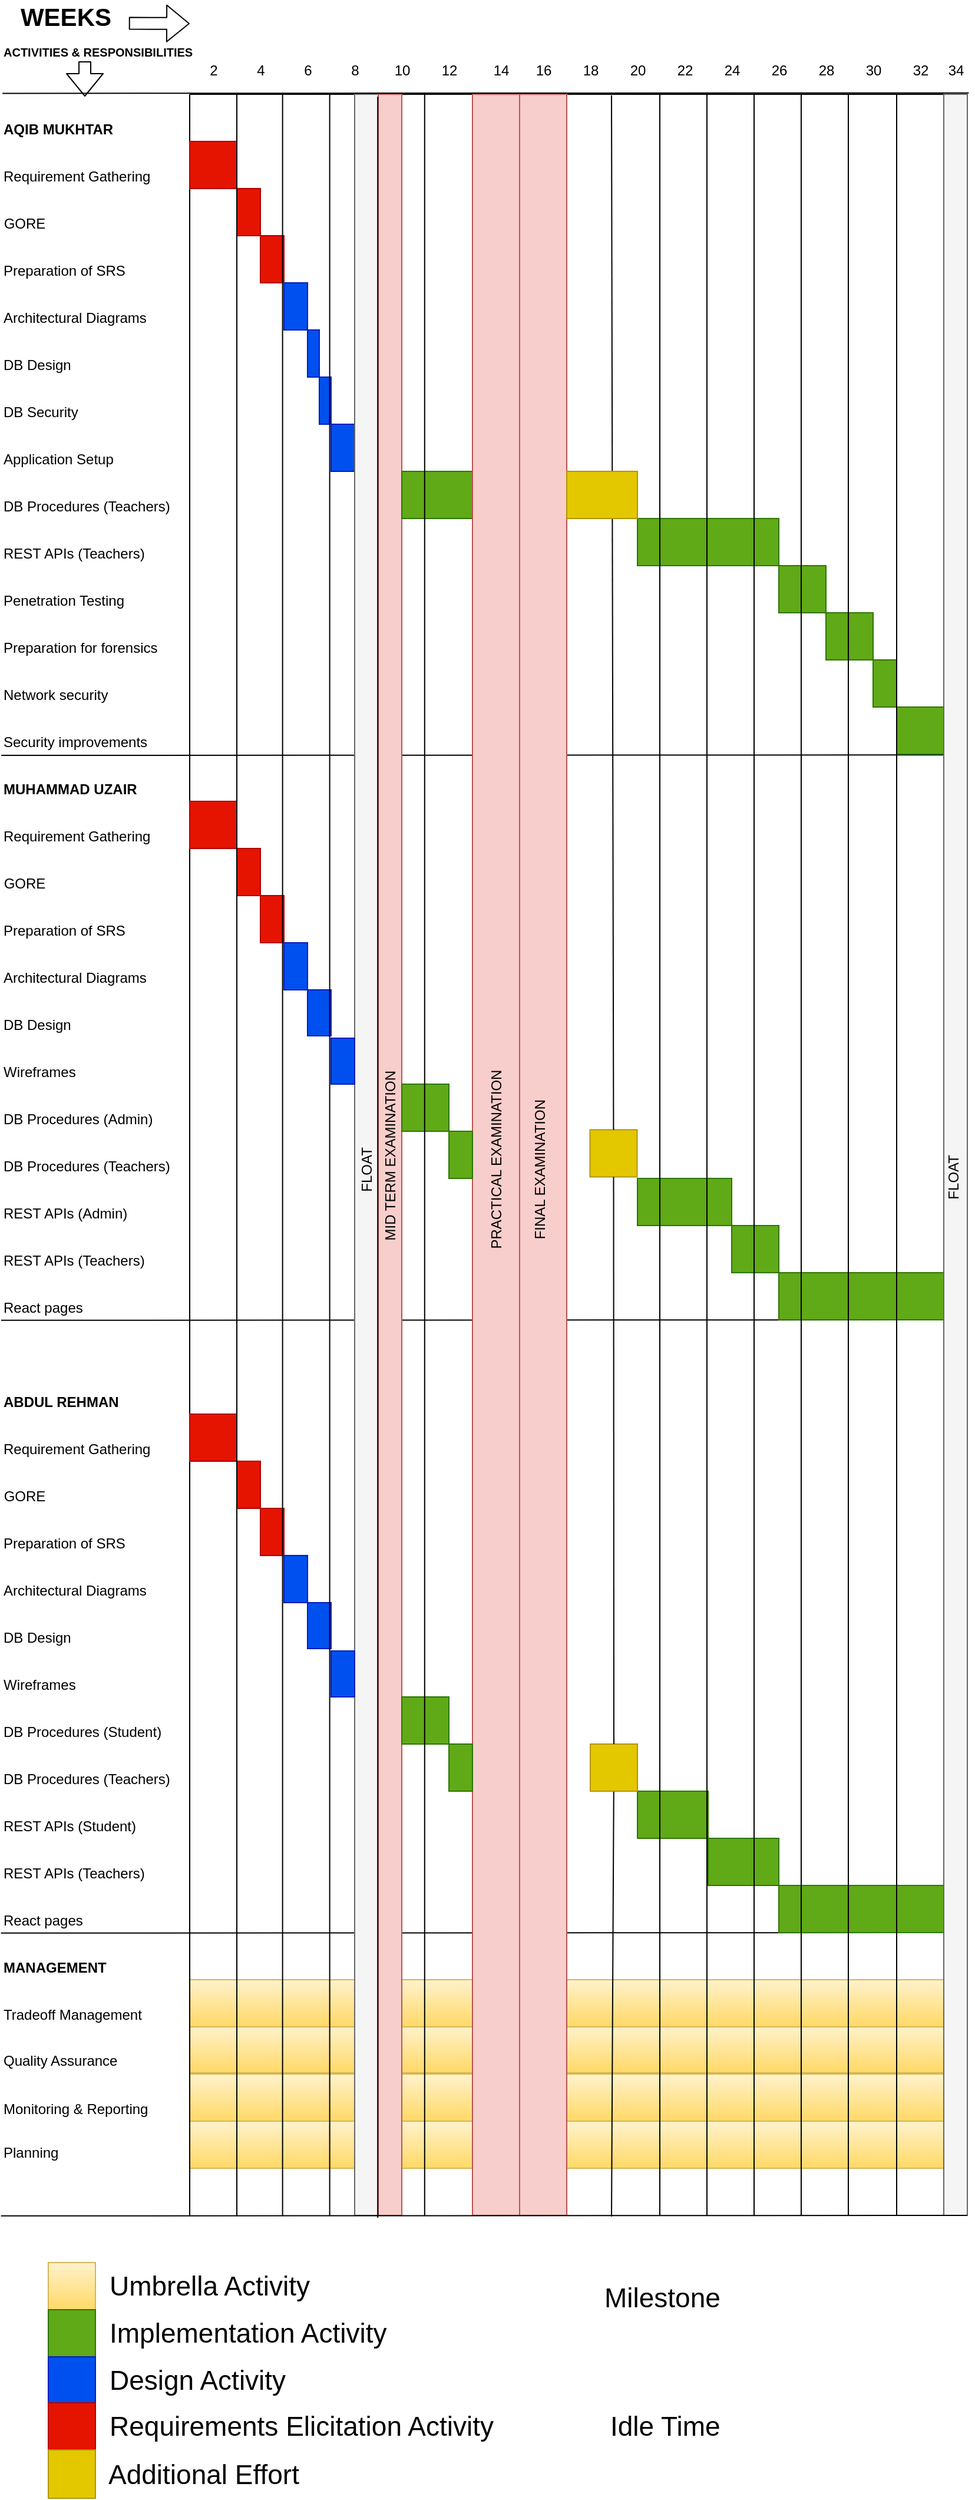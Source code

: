 <mxfile version="14.4.6" type="device"><diagram id="4Nb5MgMUsYxsIu4FaIZe" name="Page-1"><mxGraphModel dx="868" dy="520" grid="1" gridSize="10" guides="1" tooltips="1" connect="1" arrows="1" fold="1" page="1" pageScale="1" pageWidth="827" pageHeight="1169" math="0" shadow="0"><root><mxCell id="0"/><mxCell id="1" parent="0"/><mxCell id="U2eS0LdnaJPpOjWXs2vX-154" value="" style="endArrow=none;html=1;entryX=0.703;entryY=1.117;entryDx=0;entryDy=0;entryPerimeter=0;" parent="1" edge="1"><mxGeometry width="50" height="50" relative="1" as="geometry"><mxPoint x="-0.19" y="1640.39" as="sourcePoint"/><mxPoint x="819.995" y="1640.002" as="targetPoint"/></mxGeometry></mxCell><mxCell id="U2eS0LdnaJPpOjWXs2vX-153" value="" style="endArrow=none;html=1;entryX=0.703;entryY=1.117;entryDx=0;entryDy=0;entryPerimeter=0;" parent="1" edge="1"><mxGeometry width="50" height="50" relative="1" as="geometry"><mxPoint y="1120.39" as="sourcePoint"/><mxPoint x="820.185" y="1120.002" as="targetPoint"/></mxGeometry></mxCell><mxCell id="U2eS0LdnaJPpOjWXs2vX-152" value="" style="endArrow=none;html=1;entryX=0.703;entryY=1.117;entryDx=0;entryDy=0;entryPerimeter=0;" parent="1" target="U2eS0LdnaJPpOjWXs2vX-148" edge="1"><mxGeometry width="50" height="50" relative="1" as="geometry"><mxPoint y="641" as="sourcePoint"/><mxPoint x="250" y="610" as="targetPoint"/></mxGeometry></mxCell><mxCell id="U2eS0LdnaJPpOjWXs2vX-136" value="" style="rounded=0;whiteSpace=wrap;html=1;gradientColor=#ffd966;fillColor=#fff2cc;strokeColor=#d6b656;" parent="1" vertex="1"><mxGeometry x="160" y="1719" width="640" height="40" as="geometry"/></mxCell><mxCell id="U2eS0LdnaJPpOjWXs2vX-137" value="" style="rounded=0;whiteSpace=wrap;html=1;gradientColor=#ffd966;fillColor=#fff2cc;strokeColor=#d6b656;" parent="1" vertex="1"><mxGeometry x="160" y="1760" width="640" height="40" as="geometry"/></mxCell><mxCell id="U2eS0LdnaJPpOjWXs2vX-138" value="" style="rounded=0;whiteSpace=wrap;html=1;gradientColor=#ffd966;fillColor=#fff2cc;strokeColor=#d6b656;" parent="1" vertex="1"><mxGeometry x="160" y="1800" width="640" height="40" as="geometry"/></mxCell><mxCell id="U2eS0LdnaJPpOjWXs2vX-135" value="" style="rounded=0;whiteSpace=wrap;html=1;gradientColor=#ffd966;fillColor=#fff2cc;strokeColor=#d6b656;" parent="1" vertex="1"><mxGeometry x="160" y="1680" width="640" height="40" as="geometry"/></mxCell><mxCell id="U2eS0LdnaJPpOjWXs2vX-1" value="" style="endArrow=none;html=1;" parent="1" edge="1"><mxGeometry width="50" height="50" relative="1" as="geometry"><mxPoint x="160" y="80" as="sourcePoint"/><mxPoint x="820" y="80" as="targetPoint"/></mxGeometry></mxCell><mxCell id="U2eS0LdnaJPpOjWXs2vX-2" value="" style="endArrow=none;html=1;" parent="1" edge="1"><mxGeometry width="50" height="50" relative="1" as="geometry"><mxPoint x="160" y="1880" as="sourcePoint"/><mxPoint x="160" y="80" as="targetPoint"/></mxGeometry></mxCell><mxCell id="U2eS0LdnaJPpOjWXs2vX-3" value="2" style="text;html=1;align=center;verticalAlign=middle;resizable=0;points=[];autosize=1;" parent="1" vertex="1"><mxGeometry x="170" y="50" width="20" height="20" as="geometry"/></mxCell><mxCell id="U2eS0LdnaJPpOjWXs2vX-4" value="4" style="text;html=1;align=center;verticalAlign=middle;resizable=0;points=[];autosize=1;" parent="1" vertex="1"><mxGeometry x="210" y="50" width="20" height="20" as="geometry"/></mxCell><mxCell id="U2eS0LdnaJPpOjWXs2vX-5" value="6" style="text;html=1;align=center;verticalAlign=middle;resizable=0;points=[];autosize=1;" parent="1" vertex="1"><mxGeometry x="250" y="50" width="20" height="20" as="geometry"/></mxCell><mxCell id="U2eS0LdnaJPpOjWXs2vX-6" value="8" style="text;html=1;align=center;verticalAlign=middle;resizable=0;points=[];autosize=1;" parent="1" vertex="1"><mxGeometry x="290" y="50" width="20" height="20" as="geometry"/></mxCell><mxCell id="U2eS0LdnaJPpOjWXs2vX-8" value="10" style="text;html=1;align=center;verticalAlign=middle;resizable=0;points=[];autosize=1;" parent="1" vertex="1"><mxGeometry x="325" y="50" width="30" height="20" as="geometry"/></mxCell><mxCell id="U2eS0LdnaJPpOjWXs2vX-9" value="12" style="text;html=1;align=center;verticalAlign=middle;resizable=0;points=[];autosize=1;" parent="1" vertex="1"><mxGeometry x="365" y="50" width="30" height="20" as="geometry"/></mxCell><mxCell id="U2eS0LdnaJPpOjWXs2vX-10" value="14" style="text;html=1;align=center;verticalAlign=middle;resizable=0;points=[];autosize=1;" parent="1" vertex="1"><mxGeometry x="408.5" y="50" width="30" height="20" as="geometry"/></mxCell><mxCell id="U2eS0LdnaJPpOjWXs2vX-11" value="16" style="text;html=1;align=center;verticalAlign=middle;resizable=0;points=[];autosize=1;" parent="1" vertex="1"><mxGeometry x="445" y="50" width="30" height="20" as="geometry"/></mxCell><mxCell id="U2eS0LdnaJPpOjWXs2vX-12" value="18" style="text;html=1;align=center;verticalAlign=middle;resizable=0;points=[];autosize=1;" parent="1" vertex="1"><mxGeometry x="485" y="50" width="30" height="20" as="geometry"/></mxCell><mxCell id="U2eS0LdnaJPpOjWXs2vX-13" value="20" style="text;html=1;align=center;verticalAlign=middle;resizable=0;points=[];autosize=1;" parent="1" vertex="1"><mxGeometry x="525" y="50" width="30" height="20" as="geometry"/></mxCell><mxCell id="U2eS0LdnaJPpOjWXs2vX-14" value="22" style="text;html=1;align=center;verticalAlign=middle;resizable=0;points=[];autosize=1;" parent="1" vertex="1"><mxGeometry x="565" y="50" width="30" height="20" as="geometry"/></mxCell><mxCell id="U2eS0LdnaJPpOjWXs2vX-15" value="24" style="text;html=1;align=center;verticalAlign=middle;resizable=0;points=[];autosize=1;" parent="1" vertex="1"><mxGeometry x="605" y="50" width="30" height="20" as="geometry"/></mxCell><mxCell id="U2eS0LdnaJPpOjWXs2vX-16" value="26" style="text;html=1;align=center;verticalAlign=middle;resizable=0;points=[];autosize=1;" parent="1" vertex="1"><mxGeometry x="645" y="50" width="30" height="20" as="geometry"/></mxCell><mxCell id="U2eS0LdnaJPpOjWXs2vX-17" value="28" style="text;html=1;align=center;verticalAlign=middle;resizable=0;points=[];autosize=1;" parent="1" vertex="1"><mxGeometry x="685" y="50" width="30" height="20" as="geometry"/></mxCell><mxCell id="U2eS0LdnaJPpOjWXs2vX-18" value="30" style="text;html=1;align=center;verticalAlign=middle;resizable=0;points=[];autosize=1;" parent="1" vertex="1"><mxGeometry x="725" y="50" width="30" height="20" as="geometry"/></mxCell><mxCell id="U2eS0LdnaJPpOjWXs2vX-19" value="32" style="text;html=1;align=center;verticalAlign=middle;resizable=0;points=[];autosize=1;" parent="1" vertex="1"><mxGeometry x="765" y="50" width="30" height="20" as="geometry"/></mxCell><mxCell id="U2eS0LdnaJPpOjWXs2vX-20" value="&lt;b&gt;AQIB MUKHTAR&lt;/b&gt;" style="text;html=1;strokeColor=none;fillColor=none;align=left;verticalAlign=middle;whiteSpace=wrap;rounded=0;" parent="1" vertex="1"><mxGeometry y="100" width="120" height="20" as="geometry"/></mxCell><mxCell id="U2eS0LdnaJPpOjWXs2vX-22" value="Requirement Gathering" style="text;html=1;align=left;verticalAlign=middle;resizable=0;points=[];autosize=1;" parent="1" vertex="1"><mxGeometry y="140" width="140" height="20" as="geometry"/></mxCell><mxCell id="U2eS0LdnaJPpOjWXs2vX-24" value="" style="rounded=0;whiteSpace=wrap;html=1;fillColor=#e51400;strokeColor=#B20000;fontColor=#ffffff;" parent="1" vertex="1"><mxGeometry x="160" y="120" width="40" height="40" as="geometry"/></mxCell><mxCell id="U2eS0LdnaJPpOjWXs2vX-25" value="GORE" style="text;html=1;strokeColor=none;fillColor=none;align=center;verticalAlign=middle;whiteSpace=wrap;rounded=0;" parent="1" vertex="1"><mxGeometry y="180" width="40" height="20" as="geometry"/></mxCell><mxCell id="U2eS0LdnaJPpOjWXs2vX-26" value="" style="rounded=0;whiteSpace=wrap;html=1;fillColor=#e51400;strokeColor=#B20000;fontColor=#ffffff;" parent="1" vertex="1"><mxGeometry x="200" y="160" width="20" height="40" as="geometry"/></mxCell><mxCell id="U2eS0LdnaJPpOjWXs2vX-27" value="Preparation of SRS" style="text;html=1;strokeColor=none;fillColor=none;align=left;verticalAlign=middle;whiteSpace=wrap;rounded=0;" parent="1" vertex="1"><mxGeometry y="220" width="110" height="20" as="geometry"/></mxCell><mxCell id="U2eS0LdnaJPpOjWXs2vX-29" value="" style="rounded=0;whiteSpace=wrap;html=1;fillColor=#e51400;strokeColor=#B20000;fontColor=#ffffff;" parent="1" vertex="1"><mxGeometry x="220" y="200" width="20" height="40" as="geometry"/></mxCell><mxCell id="U2eS0LdnaJPpOjWXs2vX-30" value="" style="shape=image;html=1;verticalAlign=top;verticalLabelPosition=bottom;labelBackgroundColor=#ffffff;imageAspect=0;aspect=fixed;image=https://cdn1.iconfinder.com/data/icons/business-management-freebies/24/Milestone_Flag_Point_Business_Management-128.png" parent="1" vertex="1"><mxGeometry x="222" y="20" width="18" height="18" as="geometry"/></mxCell><mxCell id="U2eS0LdnaJPpOjWXs2vX-31" value="Architectural Diagrams" style="text;html=1;strokeColor=none;fillColor=none;align=left;verticalAlign=middle;whiteSpace=wrap;rounded=0;" parent="1" vertex="1"><mxGeometry y="260" width="130" height="20" as="geometry"/></mxCell><mxCell id="U2eS0LdnaJPpOjWXs2vX-32" value="" style="rounded=0;whiteSpace=wrap;html=1;fillColor=#0050ef;strokeColor=#001DBC;fontColor=#ffffff;" parent="1" vertex="1"><mxGeometry x="240" y="240" width="20" height="40" as="geometry"/></mxCell><mxCell id="U2eS0LdnaJPpOjWXs2vX-33" value="" style="shape=image;html=1;verticalAlign=top;verticalLabelPosition=bottom;labelBackgroundColor=#ffffff;imageAspect=0;aspect=fixed;image=https://cdn1.iconfinder.com/data/icons/business-management-freebies/24/Milestone_Flag_Point_Business_Management-128.png" parent="1" vertex="1"><mxGeometry x="242" y="20" width="18" height="18" as="geometry"/></mxCell><mxCell id="U2eS0LdnaJPpOjWXs2vX-34" value="DB Design" style="text;html=1;strokeColor=none;fillColor=none;align=left;verticalAlign=middle;whiteSpace=wrap;rounded=0;" parent="1" vertex="1"><mxGeometry y="300" width="130" height="20" as="geometry"/></mxCell><mxCell id="U2eS0LdnaJPpOjWXs2vX-35" value="" style="rounded=0;whiteSpace=wrap;html=1;fillColor=#0050ef;strokeColor=#001DBC;fontColor=#ffffff;" parent="1" vertex="1"><mxGeometry x="260" y="280" width="10" height="40" as="geometry"/></mxCell><mxCell id="U2eS0LdnaJPpOjWXs2vX-37" value="DB Security" style="text;html=1;strokeColor=none;fillColor=none;align=left;verticalAlign=middle;whiteSpace=wrap;rounded=0;" parent="1" vertex="1"><mxGeometry y="340" width="130" height="20" as="geometry"/></mxCell><mxCell id="U2eS0LdnaJPpOjWXs2vX-38" value="" style="rounded=0;whiteSpace=wrap;html=1;fillColor=#0050ef;strokeColor=#001DBC;fontColor=#ffffff;" parent="1" vertex="1"><mxGeometry x="270" y="320" width="10" height="40" as="geometry"/></mxCell><mxCell id="U2eS0LdnaJPpOjWXs2vX-39" value="" style="shape=image;html=1;verticalAlign=top;verticalLabelPosition=bottom;labelBackgroundColor=#ffffff;imageAspect=0;aspect=fixed;image=https://cdn1.iconfinder.com/data/icons/business-management-freebies/24/Milestone_Flag_Point_Business_Management-128.png" parent="1" vertex="1"><mxGeometry x="262" y="20" width="18" height="18" as="geometry"/></mxCell><mxCell id="U2eS0LdnaJPpOjWXs2vX-40" value="Application Setup" style="text;html=1;strokeColor=none;fillColor=none;align=left;verticalAlign=middle;whiteSpace=wrap;rounded=0;" parent="1" vertex="1"><mxGeometry y="380" width="130" height="20" as="geometry"/></mxCell><mxCell id="U2eS0LdnaJPpOjWXs2vX-41" value="" style="rounded=0;whiteSpace=wrap;html=1;fillColor=#0050ef;strokeColor=#001DBC;fontColor=#ffffff;" parent="1" vertex="1"><mxGeometry x="280" y="360" width="20" height="40" as="geometry"/></mxCell><mxCell id="U2eS0LdnaJPpOjWXs2vX-42" value="" style="shape=image;html=1;verticalAlign=top;verticalLabelPosition=bottom;labelBackgroundColor=#ffffff;imageAspect=0;aspect=fixed;image=https://cdn1.iconfinder.com/data/icons/business-management-freebies/24/Milestone_Flag_Point_Business_Management-128.png" parent="1" vertex="1"><mxGeometry x="282" y="20" width="18" height="18" as="geometry"/></mxCell><mxCell id="U2eS0LdnaJPpOjWXs2vX-43" value="" style="shape=image;html=1;verticalAlign=top;verticalLabelPosition=bottom;labelBackgroundColor=#ffffff;imageAspect=0;aspect=fixed;image=https://cdn1.iconfinder.com/data/icons/business-management-freebies/24/Milestone_Flag_Point_Business_Management-128.png" parent="1" vertex="1"><mxGeometry x="282" width="18" height="18" as="geometry"/></mxCell><mxCell id="U2eS0LdnaJPpOjWXs2vX-44" value="" style="rounded=0;whiteSpace=wrap;html=1;fillColor=#f5f5f5;strokeColor=#666666;fontColor=#333333;" parent="1" vertex="1"><mxGeometry x="300" y="80" width="20" height="1800" as="geometry"/></mxCell><mxCell id="U2eS0LdnaJPpOjWXs2vX-45" value="FLOAT" style="text;html=1;strokeColor=none;fillColor=none;align=center;verticalAlign=middle;whiteSpace=wrap;rounded=0;rotation=-90;" parent="1" vertex="1"><mxGeometry x="-574.22" y="982.75" width="1768.89" height="20" as="geometry"/></mxCell><mxCell id="U2eS0LdnaJPpOjWXs2vX-46" value="" style="rounded=0;whiteSpace=wrap;html=1;fillColor=#f8cecc;strokeColor=#b85450;" parent="1" vertex="1"><mxGeometry x="320" y="80" width="20" height="1800" as="geometry"/></mxCell><mxCell id="U2eS0LdnaJPpOjWXs2vX-47" value="MID TERM EXAMINATION" style="text;html=1;strokeColor=none;fillColor=none;align=center;verticalAlign=middle;whiteSpace=wrap;rounded=0;rotation=-90;" parent="1" vertex="1"><mxGeometry x="-566.4" y="970.88" width="1793.25" height="20" as="geometry"/></mxCell><mxCell id="U2eS0LdnaJPpOjWXs2vX-48" value="" style="shape=image;html=1;verticalAlign=top;verticalLabelPosition=bottom;labelBackgroundColor=#ffffff;imageAspect=0;aspect=fixed;image=https://cdn2.iconfinder.com/data/icons/font-awesome/1792/hand-stop-o-128.png" parent="1" vertex="1"><mxGeometry x="320.78" y="17.88" width="22.25" height="22.25" as="geometry"/></mxCell><mxCell id="U2eS0LdnaJPpOjWXs2vX-49" value="DB Procedures (Teachers)" style="text;html=1;strokeColor=none;fillColor=none;align=left;verticalAlign=middle;whiteSpace=wrap;rounded=0;" parent="1" vertex="1"><mxGeometry y="420" width="150" height="20" as="geometry"/></mxCell><mxCell id="U2eS0LdnaJPpOjWXs2vX-50" value="" style="rounded=0;whiteSpace=wrap;html=1;fillColor=#60a917;strokeColor=#2D7600;fontColor=#ffffff;" parent="1" vertex="1"><mxGeometry x="340" y="400" width="60" height="40" as="geometry"/></mxCell><mxCell id="U2eS0LdnaJPpOjWXs2vX-51" value="DB Procedures (Admin)" style="text;html=1;strokeColor=none;fillColor=none;align=left;verticalAlign=middle;whiteSpace=wrap;rounded=0;" parent="1" vertex="1"><mxGeometry y="940" width="150" height="20" as="geometry"/></mxCell><mxCell id="U2eS0LdnaJPpOjWXs2vX-57" value="" style="rounded=0;whiteSpace=wrap;html=1;fillColor=#f8cecc;strokeColor=#b85450;" parent="1" vertex="1"><mxGeometry x="400" y="80" width="40" height="1800" as="geometry"/></mxCell><mxCell id="U2eS0LdnaJPpOjWXs2vX-58" value="" style="rounded=0;whiteSpace=wrap;html=1;fillColor=#f8cecc;strokeColor=#b85450;" parent="1" vertex="1"><mxGeometry x="440" y="80" width="40" height="1800" as="geometry"/></mxCell><mxCell id="U2eS0LdnaJPpOjWXs2vX-59" value="" style="shape=image;html=1;verticalAlign=top;verticalLabelPosition=bottom;labelBackgroundColor=#ffffff;imageAspect=0;aspect=fixed;image=https://cdn2.iconfinder.com/data/icons/font-awesome/1792/hand-stop-o-128.png" parent="1" vertex="1"><mxGeometry x="420" y="17.75" width="22.25" height="22.25" as="geometry"/></mxCell><mxCell id="U2eS0LdnaJPpOjWXs2vX-62" value="" style="shape=image;html=1;verticalAlign=top;verticalLabelPosition=bottom;labelBackgroundColor=#ffffff;imageAspect=0;aspect=fixed;image=https://cdn2.iconfinder.com/data/icons/font-awesome/1792/hand-stop-o-128.png" parent="1" vertex="1"><mxGeometry x="442.25" y="17.75" width="22.25" height="22.25" as="geometry"/></mxCell><mxCell id="U2eS0LdnaJPpOjWXs2vX-64" value="" style="shape=image;html=1;verticalAlign=top;verticalLabelPosition=bottom;labelBackgroundColor=#ffffff;imageAspect=0;aspect=fixed;image=https://cdn2.iconfinder.com/data/icons/font-awesome/1792/hand-stop-o-128.png" parent="1" vertex="1"><mxGeometry x="462" y="18.75" width="22.25" height="22.25" as="geometry"/></mxCell><mxCell id="U2eS0LdnaJPpOjWXs2vX-65" value="" style="shape=image;html=1;verticalAlign=top;verticalLabelPosition=bottom;labelBackgroundColor=#ffffff;imageAspect=0;aspect=fixed;image=https://cdn2.iconfinder.com/data/icons/font-awesome/1792/hand-stop-o-128.png" parent="1" vertex="1"><mxGeometry x="446.5" y="2025.75" width="53.25" height="53.25" as="geometry"/></mxCell><mxCell id="U2eS0LdnaJPpOjWXs2vX-66" value="REST APIs (Teachers)" style="text;html=1;strokeColor=none;fillColor=none;align=left;verticalAlign=middle;whiteSpace=wrap;rounded=0;" parent="1" vertex="1"><mxGeometry y="460" width="150" height="20" as="geometry"/></mxCell><mxCell id="U2eS0LdnaJPpOjWXs2vX-67" value="REST APIs (Admin)" style="text;html=1;strokeColor=none;fillColor=none;align=left;verticalAlign=middle;whiteSpace=wrap;rounded=0;" parent="1" vertex="1"><mxGeometry y="1020" width="150" height="20" as="geometry"/></mxCell><mxCell id="U2eS0LdnaJPpOjWXs2vX-69" value="" style="rounded=0;whiteSpace=wrap;html=1;fillColor=#60a917;strokeColor=#2D7600;fontColor=#ffffff;" parent="1" vertex="1"><mxGeometry x="540" y="440" width="120" height="40" as="geometry"/></mxCell><mxCell id="U2eS0LdnaJPpOjWXs2vX-70" value="Penetration Testing" style="text;html=1;strokeColor=none;fillColor=none;align=left;verticalAlign=middle;whiteSpace=wrap;rounded=0;" parent="1" vertex="1"><mxGeometry y="500" width="150" height="20" as="geometry"/></mxCell><mxCell id="U2eS0LdnaJPpOjWXs2vX-71" value="Preparation for forensics" style="text;html=1;strokeColor=none;fillColor=none;align=left;verticalAlign=middle;whiteSpace=wrap;rounded=0;" parent="1" vertex="1"><mxGeometry y="540" width="150" height="20" as="geometry"/></mxCell><mxCell id="U2eS0LdnaJPpOjWXs2vX-72" value="Network security" style="text;html=1;strokeColor=none;fillColor=none;align=left;verticalAlign=middle;whiteSpace=wrap;rounded=0;" parent="1" vertex="1"><mxGeometry y="580" width="150" height="20" as="geometry"/></mxCell><mxCell id="U2eS0LdnaJPpOjWXs2vX-74" value="" style="rounded=0;whiteSpace=wrap;html=1;fillColor=#60a917;strokeColor=#2D7600;fontColor=#ffffff;" parent="1" vertex="1"><mxGeometry x="660" y="480" width="40" height="40" as="geometry"/></mxCell><mxCell id="U2eS0LdnaJPpOjWXs2vX-75" value="" style="rounded=0;whiteSpace=wrap;html=1;fillColor=#60a917;strokeColor=#2D7600;fontColor=#ffffff;" parent="1" vertex="1"><mxGeometry x="700" y="520" width="40" height="40" as="geometry"/></mxCell><mxCell id="U2eS0LdnaJPpOjWXs2vX-76" value="" style="rounded=0;whiteSpace=wrap;html=1;fillColor=#60a917;strokeColor=#2D7600;fontColor=#ffffff;" parent="1" vertex="1"><mxGeometry x="740" y="560" width="20" height="40" as="geometry"/></mxCell><mxCell id="U2eS0LdnaJPpOjWXs2vX-77" value="Security improvements" style="text;html=1;strokeColor=none;fillColor=none;align=left;verticalAlign=middle;whiteSpace=wrap;rounded=0;" parent="1" vertex="1"><mxGeometry y="620" width="160" height="20" as="geometry"/></mxCell><mxCell id="U2eS0LdnaJPpOjWXs2vX-78" value="" style="rounded=0;whiteSpace=wrap;html=1;fillColor=#60a917;strokeColor=#2D7600;fontColor=#ffffff;" parent="1" vertex="1"><mxGeometry x="760" y="600" width="40" height="40" as="geometry"/></mxCell><mxCell id="U2eS0LdnaJPpOjWXs2vX-79" value="&lt;b&gt;MUHAMMAD UZAIR&lt;/b&gt;" style="text;html=1;strokeColor=none;fillColor=none;align=left;verticalAlign=middle;whiteSpace=wrap;rounded=0;" parent="1" vertex="1"><mxGeometry y="660" width="120" height="20" as="geometry"/></mxCell><mxCell id="U2eS0LdnaJPpOjWXs2vX-80" value="Requirement Gathering" style="text;html=1;align=left;verticalAlign=middle;resizable=0;points=[];autosize=1;" parent="1" vertex="1"><mxGeometry y="700" width="140" height="20" as="geometry"/></mxCell><mxCell id="U2eS0LdnaJPpOjWXs2vX-81" value="GORE" style="text;html=1;strokeColor=none;fillColor=none;align=center;verticalAlign=middle;whiteSpace=wrap;rounded=0;" parent="1" vertex="1"><mxGeometry y="740" width="40" height="20" as="geometry"/></mxCell><mxCell id="U2eS0LdnaJPpOjWXs2vX-82" value="Preparation of SRS" style="text;html=1;strokeColor=none;fillColor=none;align=left;verticalAlign=middle;whiteSpace=wrap;rounded=0;" parent="1" vertex="1"><mxGeometry y="780" width="110" height="20" as="geometry"/></mxCell><mxCell id="U2eS0LdnaJPpOjWXs2vX-83" value="Architectural Diagrams" style="text;html=1;strokeColor=none;fillColor=none;align=left;verticalAlign=middle;whiteSpace=wrap;rounded=0;" parent="1" vertex="1"><mxGeometry y="820" width="130" height="20" as="geometry"/></mxCell><mxCell id="U2eS0LdnaJPpOjWXs2vX-84" value="DB Design" style="text;html=1;strokeColor=none;fillColor=none;align=left;verticalAlign=middle;whiteSpace=wrap;rounded=0;" parent="1" vertex="1"><mxGeometry y="860" width="130" height="20" as="geometry"/></mxCell><mxCell id="U2eS0LdnaJPpOjWXs2vX-85" value="" style="rounded=0;whiteSpace=wrap;html=1;fillColor=#e51400;strokeColor=#B20000;fontColor=#ffffff;" parent="1" vertex="1"><mxGeometry x="160" y="680" width="40" height="40" as="geometry"/></mxCell><mxCell id="U2eS0LdnaJPpOjWXs2vX-90" value="" style="rounded=0;whiteSpace=wrap;html=1;fillColor=#e51400;strokeColor=#B20000;fontColor=#ffffff;" parent="1" vertex="1"><mxGeometry x="200" y="720" width="20" height="40" as="geometry"/></mxCell><mxCell id="U2eS0LdnaJPpOjWXs2vX-92" value="" style="rounded=0;whiteSpace=wrap;html=1;fillColor=#e51400;strokeColor=#B20000;fontColor=#ffffff;" parent="1" vertex="1"><mxGeometry x="220" y="760" width="20" height="40" as="geometry"/></mxCell><mxCell id="U2eS0LdnaJPpOjWXs2vX-93" value="" style="rounded=0;whiteSpace=wrap;html=1;fillColor=#0050ef;strokeColor=#001DBC;fontColor=#ffffff;" parent="1" vertex="1"><mxGeometry x="240" y="800" width="20" height="40" as="geometry"/></mxCell><mxCell id="U2eS0LdnaJPpOjWXs2vX-94" value="" style="rounded=0;whiteSpace=wrap;html=1;fillColor=#0050ef;strokeColor=#001DBC;fontColor=#ffffff;" parent="1" vertex="1"><mxGeometry x="260" y="840" width="20" height="39" as="geometry"/></mxCell><mxCell id="U2eS0LdnaJPpOjWXs2vX-95" value="Wireframes" style="text;html=1;strokeColor=none;fillColor=none;align=left;verticalAlign=middle;whiteSpace=wrap;rounded=0;" parent="1" vertex="1"><mxGeometry y="900" width="130" height="20" as="geometry"/></mxCell><mxCell id="U2eS0LdnaJPpOjWXs2vX-96" value="" style="rounded=0;whiteSpace=wrap;html=1;fillColor=#0050ef;strokeColor=#001DBC;fontColor=#ffffff;" parent="1" vertex="1"><mxGeometry x="280" y="881" width="20" height="39" as="geometry"/></mxCell><mxCell id="U2eS0LdnaJPpOjWXs2vX-98" value="" style="rounded=0;whiteSpace=wrap;html=1;fillColor=#60a917;strokeColor=#2D7600;fontColor=#ffffff;" parent="1" vertex="1"><mxGeometry x="340" y="920" width="40" height="40" as="geometry"/></mxCell><mxCell id="U2eS0LdnaJPpOjWXs2vX-99" value="DB Procedures (Teachers)" style="text;html=1;strokeColor=none;fillColor=none;align=left;verticalAlign=middle;whiteSpace=wrap;rounded=0;" parent="1" vertex="1"><mxGeometry y="980" width="150" height="20" as="geometry"/></mxCell><mxCell id="U2eS0LdnaJPpOjWXs2vX-100" value="" style="rounded=0;whiteSpace=wrap;html=1;fillColor=#60a917;strokeColor=#2D7600;fontColor=#ffffff;" parent="1" vertex="1"><mxGeometry x="380" y="960" width="20" height="40" as="geometry"/></mxCell><mxCell id="U2eS0LdnaJPpOjWXs2vX-101" value="" style="rounded=0;whiteSpace=wrap;html=1;fillColor=#60a917;strokeColor=#2D7600;fontColor=#ffffff;" parent="1" vertex="1"><mxGeometry x="540" y="1000" width="80" height="40" as="geometry"/></mxCell><mxCell id="U2eS0LdnaJPpOjWXs2vX-102" value="" style="rounded=0;whiteSpace=wrap;html=1;fillColor=#60a917;strokeColor=#2D7600;fontColor=#ffffff;" parent="1" vertex="1"><mxGeometry x="620" y="1040" width="40" height="40" as="geometry"/></mxCell><mxCell id="U2eS0LdnaJPpOjWXs2vX-103" value="REST APIs (Teachers)" style="text;html=1;strokeColor=none;fillColor=none;align=left;verticalAlign=middle;whiteSpace=wrap;rounded=0;" parent="1" vertex="1"><mxGeometry y="1060" width="150" height="20" as="geometry"/></mxCell><mxCell id="U2eS0LdnaJPpOjWXs2vX-104" value="React pages" style="text;html=1;strokeColor=none;fillColor=none;align=left;verticalAlign=middle;whiteSpace=wrap;rounded=0;" parent="1" vertex="1"><mxGeometry y="1100" width="150" height="20" as="geometry"/></mxCell><mxCell id="U2eS0LdnaJPpOjWXs2vX-105" value="" style="rounded=0;whiteSpace=wrap;html=1;fillColor=#60a917;strokeColor=#2D7600;fontColor=#ffffff;" parent="1" vertex="1"><mxGeometry x="660" y="1080" width="140" height="40" as="geometry"/></mxCell><mxCell id="U2eS0LdnaJPpOjWXs2vX-107" value="&lt;b&gt;ABDUL REHMAN&lt;/b&gt;" style="text;html=1;strokeColor=none;fillColor=none;align=left;verticalAlign=middle;whiteSpace=wrap;rounded=0;" parent="1" vertex="1"><mxGeometry y="1180" width="120" height="20" as="geometry"/></mxCell><mxCell id="U2eS0LdnaJPpOjWXs2vX-108" value="DB Procedures (Student)" style="text;html=1;strokeColor=none;fillColor=none;align=left;verticalAlign=middle;whiteSpace=wrap;rounded=0;" parent="1" vertex="1"><mxGeometry y="1460" width="150" height="20" as="geometry"/></mxCell><mxCell id="U2eS0LdnaJPpOjWXs2vX-109" value="REST APIs (Student)" style="text;html=1;strokeColor=none;fillColor=none;align=left;verticalAlign=middle;whiteSpace=wrap;rounded=0;" parent="1" vertex="1"><mxGeometry y="1540" width="150" height="20" as="geometry"/></mxCell><mxCell id="U2eS0LdnaJPpOjWXs2vX-110" value="Requirement Gathering" style="text;html=1;align=left;verticalAlign=middle;resizable=0;points=[];autosize=1;" parent="1" vertex="1"><mxGeometry y="1220" width="140" height="20" as="geometry"/></mxCell><mxCell id="U2eS0LdnaJPpOjWXs2vX-111" value="GORE" style="text;html=1;strokeColor=none;fillColor=none;align=center;verticalAlign=middle;whiteSpace=wrap;rounded=0;" parent="1" vertex="1"><mxGeometry y="1260" width="40" height="20" as="geometry"/></mxCell><mxCell id="U2eS0LdnaJPpOjWXs2vX-112" value="Preparation of SRS" style="text;html=1;strokeColor=none;fillColor=none;align=left;verticalAlign=middle;whiteSpace=wrap;rounded=0;" parent="1" vertex="1"><mxGeometry y="1300" width="110" height="20" as="geometry"/></mxCell><mxCell id="U2eS0LdnaJPpOjWXs2vX-113" value="Architectural Diagrams" style="text;html=1;strokeColor=none;fillColor=none;align=left;verticalAlign=middle;whiteSpace=wrap;rounded=0;" parent="1" vertex="1"><mxGeometry y="1340" width="130" height="20" as="geometry"/></mxCell><mxCell id="U2eS0LdnaJPpOjWXs2vX-114" value="DB Design" style="text;html=1;strokeColor=none;fillColor=none;align=left;verticalAlign=middle;whiteSpace=wrap;rounded=0;" parent="1" vertex="1"><mxGeometry y="1380" width="130" height="20" as="geometry"/></mxCell><mxCell id="U2eS0LdnaJPpOjWXs2vX-115" value="Wireframes" style="text;html=1;strokeColor=none;fillColor=none;align=left;verticalAlign=middle;whiteSpace=wrap;rounded=0;" parent="1" vertex="1"><mxGeometry y="1420" width="130" height="20" as="geometry"/></mxCell><mxCell id="U2eS0LdnaJPpOjWXs2vX-116" value="DB Procedures (Teachers)" style="text;html=1;strokeColor=none;fillColor=none;align=left;verticalAlign=middle;whiteSpace=wrap;rounded=0;" parent="1" vertex="1"><mxGeometry y="1500" width="150" height="20" as="geometry"/></mxCell><mxCell id="U2eS0LdnaJPpOjWXs2vX-117" value="REST APIs (Teachers)" style="text;html=1;strokeColor=none;fillColor=none;align=left;verticalAlign=middle;whiteSpace=wrap;rounded=0;" parent="1" vertex="1"><mxGeometry y="1580" width="150" height="20" as="geometry"/></mxCell><mxCell id="U2eS0LdnaJPpOjWXs2vX-118" value="React pages" style="text;html=1;strokeColor=none;fillColor=none;align=left;verticalAlign=middle;whiteSpace=wrap;rounded=0;" parent="1" vertex="1"><mxGeometry y="1620" width="150" height="20" as="geometry"/></mxCell><mxCell id="U2eS0LdnaJPpOjWXs2vX-119" value="" style="rounded=0;whiteSpace=wrap;html=1;fillColor=#e51400;strokeColor=#B20000;fontColor=#ffffff;" parent="1" vertex="1"><mxGeometry x="160" y="1200" width="40" height="40" as="geometry"/></mxCell><mxCell id="U2eS0LdnaJPpOjWXs2vX-120" value="" style="rounded=0;whiteSpace=wrap;html=1;fillColor=#e51400;strokeColor=#B20000;fontColor=#ffffff;" parent="1" vertex="1"><mxGeometry x="200" y="1240" width="20" height="40" as="geometry"/></mxCell><mxCell id="U2eS0LdnaJPpOjWXs2vX-121" value="" style="rounded=0;whiteSpace=wrap;html=1;fillColor=#e51400;strokeColor=#B20000;fontColor=#ffffff;" parent="1" vertex="1"><mxGeometry x="220" y="1280" width="20" height="40" as="geometry"/></mxCell><mxCell id="U2eS0LdnaJPpOjWXs2vX-122" value="" style="rounded=0;whiteSpace=wrap;html=1;fillColor=#0050ef;strokeColor=#001DBC;fontColor=#ffffff;" parent="1" vertex="1"><mxGeometry x="240" y="1320" width="20" height="40" as="geometry"/></mxCell><mxCell id="U2eS0LdnaJPpOjWXs2vX-123" value="" style="rounded=0;whiteSpace=wrap;html=1;fillColor=#0050ef;strokeColor=#001DBC;fontColor=#ffffff;" parent="1" vertex="1"><mxGeometry x="260" y="1360" width="20" height="39" as="geometry"/></mxCell><mxCell id="U2eS0LdnaJPpOjWXs2vX-124" value="" style="rounded=0;whiteSpace=wrap;html=1;fillColor=#0050ef;strokeColor=#001DBC;fontColor=#ffffff;" parent="1" vertex="1"><mxGeometry x="280" y="1401" width="20" height="39" as="geometry"/></mxCell><mxCell id="U2eS0LdnaJPpOjWXs2vX-125" value="" style="rounded=0;whiteSpace=wrap;html=1;fillColor=#60a917;strokeColor=#2D7600;fontColor=#ffffff;" parent="1" vertex="1"><mxGeometry x="340" y="1440" width="40" height="40" as="geometry"/></mxCell><mxCell id="U2eS0LdnaJPpOjWXs2vX-126" value="" style="rounded=0;whiteSpace=wrap;html=1;fillColor=#60a917;strokeColor=#2D7600;fontColor=#ffffff;" parent="1" vertex="1"><mxGeometry x="380" y="1480" width="20" height="40" as="geometry"/></mxCell><mxCell id="U2eS0LdnaJPpOjWXs2vX-127" value="" style="rounded=0;whiteSpace=wrap;html=1;fillColor=#60a917;strokeColor=#2D7600;fontColor=#ffffff;" parent="1" vertex="1"><mxGeometry x="540" y="1520" width="60" height="40" as="geometry"/></mxCell><mxCell id="U2eS0LdnaJPpOjWXs2vX-128" value="" style="rounded=0;whiteSpace=wrap;html=1;fillColor=#60a917;strokeColor=#2D7600;fontColor=#ffffff;" parent="1" vertex="1"><mxGeometry x="600" y="1560" width="60" height="40" as="geometry"/></mxCell><mxCell id="U2eS0LdnaJPpOjWXs2vX-129" value="" style="rounded=0;whiteSpace=wrap;html=1;fillColor=#60a917;strokeColor=#2D7600;fontColor=#ffffff;" parent="1" vertex="1"><mxGeometry x="660" y="1600" width="140" height="40" as="geometry"/></mxCell><mxCell id="U2eS0LdnaJPpOjWXs2vX-130" value="&lt;b&gt;MANAGEMENT&lt;/b&gt;" style="text;html=1;strokeColor=none;fillColor=none;align=left;verticalAlign=middle;whiteSpace=wrap;rounded=0;" parent="1" vertex="1"><mxGeometry y="1660" width="120" height="20" as="geometry"/></mxCell><mxCell id="U2eS0LdnaJPpOjWXs2vX-131" value="Tradeoff Management" style="text;html=1;strokeColor=none;fillColor=none;align=left;verticalAlign=middle;whiteSpace=wrap;rounded=0;" parent="1" vertex="1"><mxGeometry y="1700" width="150" height="20" as="geometry"/></mxCell><mxCell id="U2eS0LdnaJPpOjWXs2vX-132" value="Quality Assurance" style="text;html=1;strokeColor=none;fillColor=none;align=left;verticalAlign=middle;whiteSpace=wrap;rounded=0;" parent="1" vertex="1"><mxGeometry y="1739" width="150" height="20" as="geometry"/></mxCell><mxCell id="U2eS0LdnaJPpOjWXs2vX-133" value="Monitoring &amp;amp; Reporting" style="text;html=1;strokeColor=none;fillColor=none;align=left;verticalAlign=middle;whiteSpace=wrap;rounded=0;" parent="1" vertex="1"><mxGeometry y="1780" width="150" height="20" as="geometry"/></mxCell><mxCell id="U2eS0LdnaJPpOjWXs2vX-134" value="Planning" style="text;html=1;strokeColor=none;fillColor=none;align=left;verticalAlign=middle;whiteSpace=wrap;rounded=0;" parent="1" vertex="1"><mxGeometry y="1817" width="150" height="20" as="geometry"/></mxCell><mxCell id="U2eS0LdnaJPpOjWXs2vX-139" value="" style="shape=image;html=1;verticalAlign=top;verticalLabelPosition=bottom;labelBackgroundColor=#ffffff;imageAspect=0;aspect=fixed;image=https://cdn1.iconfinder.com/data/icons/business-management-freebies/24/Milestone_Flag_Point_Business_Management-128.png" parent="1" vertex="1"><mxGeometry x="642" y="21.75" width="18" height="18" as="geometry"/></mxCell><mxCell id="U2eS0LdnaJPpOjWXs2vX-141" value="" style="shape=image;html=1;verticalAlign=top;verticalLabelPosition=bottom;labelBackgroundColor=#ffffff;imageAspect=0;aspect=fixed;image=https://cdn1.iconfinder.com/data/icons/business-management-freebies/24/Milestone_Flag_Point_Business_Management-128.png" parent="1" vertex="1"><mxGeometry x="600" y="21.75" width="18" height="18" as="geometry"/></mxCell><mxCell id="U2eS0LdnaJPpOjWXs2vX-142" value="" style="shape=image;html=1;verticalAlign=top;verticalLabelPosition=bottom;labelBackgroundColor=#ffffff;imageAspect=0;aspect=fixed;image=https://cdn1.iconfinder.com/data/icons/business-management-freebies/24/Milestone_Flag_Point_Business_Management-128.png" parent="1" vertex="1"><mxGeometry x="577" y="21.75" width="18" height="18" as="geometry"/></mxCell><mxCell id="U2eS0LdnaJPpOjWXs2vX-143" value="34" style="text;html=1;align=center;verticalAlign=middle;resizable=0;points=[];autosize=1;" parent="1" vertex="1"><mxGeometry x="795" y="50" width="30" height="20" as="geometry"/></mxCell><mxCell id="U2eS0LdnaJPpOjWXs2vX-144" value="" style="rounded=0;whiteSpace=wrap;html=1;fillColor=#f5f5f5;strokeColor=#666666;fontColor=#333333;" parent="1" vertex="1"><mxGeometry x="800" y="80" width="20" height="1800" as="geometry"/></mxCell><mxCell id="U2eS0LdnaJPpOjWXs2vX-145" value="" style="shape=image;html=1;verticalAlign=top;verticalLabelPosition=bottom;labelBackgroundColor=#ffffff;imageAspect=0;aspect=fixed;image=https://cdn1.iconfinder.com/data/icons/business-management-freebies/24/Milestone_Flag_Point_Business_Management-128.png" parent="1" vertex="1"><mxGeometry x="777" y="22.13" width="18" height="18" as="geometry"/></mxCell><mxCell id="U2eS0LdnaJPpOjWXs2vX-148" value="FLOAT" style="text;html=1;strokeColor=none;fillColor=none;align=center;verticalAlign=middle;whiteSpace=wrap;rounded=0;rotation=-90;" parent="1" vertex="1"><mxGeometry x="-73.85" y="988.58" width="1763.39" height="20" as="geometry"/></mxCell><mxCell id="U2eS0LdnaJPpOjWXs2vX-149" value="PRACTICAL EXAMINATION" style="text;html=1;strokeColor=none;fillColor=none;align=center;verticalAlign=middle;whiteSpace=wrap;rounded=0;rotation=-90;" parent="1" vertex="1"><mxGeometry x="-478.21" y="968.64" width="1797.22" height="30.48" as="geometry"/></mxCell><mxCell id="U2eS0LdnaJPpOjWXs2vX-150" value="FINAL EXAMINATION" style="text;html=1;strokeColor=none;fillColor=none;align=center;verticalAlign=middle;whiteSpace=wrap;rounded=0;rotation=-90;" parent="1" vertex="1"><mxGeometry x="-426.43" y="975.18" width="1767.86" height="35.32" as="geometry"/></mxCell><mxCell id="U2eS0LdnaJPpOjWXs2vX-151" value="" style="shape=image;html=1;verticalAlign=top;verticalLabelPosition=bottom;labelBackgroundColor=#ffffff;imageAspect=0;aspect=fixed;image=https://cdn1.iconfinder.com/data/icons/business-management-freebies/24/Milestone_Flag_Point_Business_Management-128.png" parent="1" vertex="1"><mxGeometry x="778" y="4.13" width="17" height="18" as="geometry"/></mxCell><mxCell id="U2eS0LdnaJPpOjWXs2vX-155" value="" style="endArrow=none;html=1;entryX=0.703;entryY=1.117;entryDx=0;entryDy=0;entryPerimeter=0;" parent="1" edge="1"><mxGeometry width="50" height="50" relative="1" as="geometry"><mxPoint x="-0.19" y="1880.39" as="sourcePoint"/><mxPoint x="819.995" y="1880.002" as="targetPoint"/></mxGeometry></mxCell><mxCell id="U2eS0LdnaJPpOjWXs2vX-156" value="" style="endArrow=none;html=1;entryX=0.703;entryY=1.117;entryDx=0;entryDy=0;entryPerimeter=0;" parent="1" edge="1"><mxGeometry width="50" height="50" relative="1" as="geometry"><mxPoint x="1.04" y="79.21" as="sourcePoint"/><mxPoint x="821.225" y="78.822" as="targetPoint"/></mxGeometry></mxCell><mxCell id="U2eS0LdnaJPpOjWXs2vX-157" value="&lt;b&gt;&lt;font style=&quot;font-size: 21px&quot;&gt;WEEKS&lt;/font&gt;&lt;/b&gt;" style="text;html=1;strokeColor=none;fillColor=none;align=center;verticalAlign=middle;whiteSpace=wrap;rounded=0;" parent="1" vertex="1"><mxGeometry x="10" y="4.13" width="90" height="20" as="geometry"/></mxCell><mxCell id="U2eS0LdnaJPpOjWXs2vX-159" value="" style="shape=flexArrow;endArrow=classic;html=1;exitX=1.093;exitY=0.782;exitDx=0;exitDy=0;exitPerimeter=0;" parent="1" source="U2eS0LdnaJPpOjWXs2vX-157" edge="1"><mxGeometry width="50" height="50" relative="1" as="geometry"><mxPoint x="110" y="70" as="sourcePoint"/><mxPoint x="160" y="20" as="targetPoint"/></mxGeometry></mxCell><mxCell id="U2eS0LdnaJPpOjWXs2vX-160" value="&lt;b&gt;&lt;font style=&quot;font-size: 10px&quot;&gt;ACTIVITIES &amp;amp; RESPONSIBILITIES&lt;/font&gt;&lt;/b&gt;" style="text;html=1;strokeColor=none;fillColor=none;align=left;verticalAlign=middle;whiteSpace=wrap;rounded=0;" parent="1" vertex="1"><mxGeometry y="34.13" width="200" height="20" as="geometry"/></mxCell><mxCell id="U2eS0LdnaJPpOjWXs2vX-161" value="" style="shape=flexArrow;endArrow=classic;html=1;" parent="1" edge="1"><mxGeometry width="50" height="50" relative="1" as="geometry"><mxPoint x="71" y="52" as="sourcePoint"/><mxPoint x="71" y="82" as="targetPoint"/></mxGeometry></mxCell><mxCell id="U2eS0LdnaJPpOjWXs2vX-162" value="" style="rounded=0;whiteSpace=wrap;html=1;gradientColor=#ffd966;fillColor=#fff2cc;strokeColor=#d6b656;" parent="1" vertex="1"><mxGeometry x="40" y="1920" width="40" height="40" as="geometry"/></mxCell><mxCell id="U2eS0LdnaJPpOjWXs2vX-163" value="" style="rounded=0;whiteSpace=wrap;html=1;fillColor=#60a917;strokeColor=#2D7600;fontColor=#ffffff;" parent="1" vertex="1"><mxGeometry x="40" y="1960" width="40" height="40" as="geometry"/></mxCell><mxCell id="U2eS0LdnaJPpOjWXs2vX-164" value="" style="rounded=0;whiteSpace=wrap;html=1;fillColor=#0050ef;strokeColor=#001DBC;fontColor=#ffffff;" parent="1" vertex="1"><mxGeometry x="40" y="2000" width="40" height="39" as="geometry"/></mxCell><mxCell id="U2eS0LdnaJPpOjWXs2vX-166" value="" style="rounded=0;whiteSpace=wrap;html=1;fillColor=#e51400;strokeColor=#B20000;fontColor=#ffffff;" parent="1" vertex="1"><mxGeometry x="40" y="2039" width="40" height="40" as="geometry"/></mxCell><mxCell id="U2eS0LdnaJPpOjWXs2vX-167" value="Umbrella Activity" style="text;html=1;strokeColor=none;fillColor=none;align=left;verticalAlign=middle;whiteSpace=wrap;rounded=0;fontSize=23;" parent="1" vertex="1"><mxGeometry x="90" y="1930" width="180" height="20" as="geometry"/></mxCell><mxCell id="U2eS0LdnaJPpOjWXs2vX-168" value="Implementation Activity" style="text;html=1;strokeColor=none;fillColor=none;align=left;verticalAlign=middle;whiteSpace=wrap;rounded=0;fontSize=23;" parent="1" vertex="1"><mxGeometry x="90" y="1970" width="250" height="20" as="geometry"/></mxCell><mxCell id="U2eS0LdnaJPpOjWXs2vX-169" value="Design Activity" style="text;html=1;strokeColor=none;fillColor=none;align=left;verticalAlign=middle;whiteSpace=wrap;rounded=0;fontSize=23;" parent="1" vertex="1"><mxGeometry x="90" y="2009.5" width="180" height="20" as="geometry"/></mxCell><mxCell id="U2eS0LdnaJPpOjWXs2vX-170" value="Requirements Elicitation Activity" style="text;html=1;strokeColor=none;fillColor=none;align=left;verticalAlign=middle;whiteSpace=wrap;rounded=0;fontSize=23;" parent="1" vertex="1"><mxGeometry x="90" y="2049" width="350" height="20" as="geometry"/></mxCell><mxCell id="U2eS0LdnaJPpOjWXs2vX-171" value="" style="shape=image;html=1;verticalAlign=top;verticalLabelPosition=bottom;labelBackgroundColor=#ffffff;imageAspect=0;aspect=fixed;image=https://cdn1.iconfinder.com/data/icons/business-management-freebies/24/Milestone_Flag_Point_Business_Management-128.png" parent="1" vertex="1"><mxGeometry x="440" y="1920" width="58" height="58" as="geometry"/></mxCell><mxCell id="U2eS0LdnaJPpOjWXs2vX-172" value="Idle Time" style="text;html=1;strokeColor=none;fillColor=none;align=left;verticalAlign=middle;whiteSpace=wrap;rounded=0;fontSize=23;" parent="1" vertex="1"><mxGeometry x="515" y="2049" width="180" height="20" as="geometry"/></mxCell><mxCell id="U2eS0LdnaJPpOjWXs2vX-173" value="" style="shape=image;html=1;verticalAlign=top;verticalLabelPosition=bottom;labelBackgroundColor=#ffffff;imageAspect=0;aspect=fixed;image=https://cdn2.iconfinder.com/data/icons/font-awesome/1792/hand-stop-o-128.png" parent="1" vertex="1"><mxGeometry x="484.25" y="17.75" width="22.25" height="22.25" as="geometry"/></mxCell><mxCell id="U2eS0LdnaJPpOjWXs2vX-174" value="Milestone" style="text;html=1;strokeColor=none;fillColor=none;align=left;verticalAlign=middle;whiteSpace=wrap;rounded=0;fontSize=23;" parent="1" vertex="1"><mxGeometry x="510" y="1940" width="180" height="20" as="geometry"/></mxCell><mxCell id="U2eS0LdnaJPpOjWXs2vX-175" value="" style="endArrow=none;html=1;fontSize=23;" parent="1" edge="1"><mxGeometry width="50" height="50" relative="1" as="geometry"><mxPoint x="200" y="80" as="sourcePoint"/><mxPoint x="200" y="1880" as="targetPoint"/></mxGeometry></mxCell><mxCell id="U2eS0LdnaJPpOjWXs2vX-176" value="" style="endArrow=none;html=1;fontSize=23;" parent="1" edge="1"><mxGeometry width="50" height="50" relative="1" as="geometry"><mxPoint x="238.82" y="80.0" as="sourcePoint"/><mxPoint x="238.82" y="1880" as="targetPoint"/></mxGeometry></mxCell><mxCell id="U2eS0LdnaJPpOjWXs2vX-177" value="" style="endArrow=none;html=1;fontSize=23;" parent="1" edge="1"><mxGeometry width="50" height="50" relative="1" as="geometry"><mxPoint x="278.82" y="80.0" as="sourcePoint"/><mxPoint x="278.82" y="1880" as="targetPoint"/></mxGeometry></mxCell><mxCell id="U2eS0LdnaJPpOjWXs2vX-178" value="" style="endArrow=none;html=1;fontSize=23;" parent="1" edge="1"><mxGeometry width="50" height="50" relative="1" as="geometry"><mxPoint x="359.41" y="80.0" as="sourcePoint"/><mxPoint x="359.41" y="1880" as="targetPoint"/></mxGeometry></mxCell><mxCell id="U2eS0LdnaJPpOjWXs2vX-181" value="" style="endArrow=none;html=1;fontSize=23;" parent="1" source="pPo39u6Du6r0snIs_fze-6" edge="1"><mxGeometry width="50" height="50" relative="1" as="geometry"><mxPoint x="518.0" y="80.88" as="sourcePoint"/><mxPoint x="518.0" y="1880.88" as="targetPoint"/></mxGeometry></mxCell><mxCell id="U2eS0LdnaJPpOjWXs2vX-182" value="" style="endArrow=none;html=1;fontSize=23;" parent="1" edge="1"><mxGeometry width="50" height="50" relative="1" as="geometry"><mxPoint x="559" y="80" as="sourcePoint"/><mxPoint x="559" y="1880" as="targetPoint"/></mxGeometry></mxCell><mxCell id="U2eS0LdnaJPpOjWXs2vX-183" value="" style="endArrow=none;html=1;fontSize=23;" parent="1" edge="1"><mxGeometry width="50" height="50" relative="1" as="geometry"><mxPoint x="599" y="80" as="sourcePoint"/><mxPoint x="599" y="1880" as="targetPoint"/></mxGeometry></mxCell><mxCell id="U2eS0LdnaJPpOjWXs2vX-184" value="" style="endArrow=none;html=1;fontSize=23;" parent="1" edge="1"><mxGeometry width="50" height="50" relative="1" as="geometry"><mxPoint x="639" y="80" as="sourcePoint"/><mxPoint x="639" y="1880" as="targetPoint"/></mxGeometry></mxCell><mxCell id="U2eS0LdnaJPpOjWXs2vX-185" value="" style="endArrow=none;html=1;fontSize=23;" parent="1" edge="1"><mxGeometry width="50" height="50" relative="1" as="geometry"><mxPoint x="679" y="80" as="sourcePoint"/><mxPoint x="679" y="1880" as="targetPoint"/></mxGeometry></mxCell><mxCell id="U2eS0LdnaJPpOjWXs2vX-186" value="" style="endArrow=none;html=1;fontSize=23;" parent="1" edge="1"><mxGeometry width="50" height="50" relative="1" as="geometry"><mxPoint x="719" y="80" as="sourcePoint"/><mxPoint x="719" y="1880" as="targetPoint"/></mxGeometry></mxCell><mxCell id="U2eS0LdnaJPpOjWXs2vX-187" value="" style="endArrow=none;html=1;fontSize=23;" parent="1" edge="1"><mxGeometry width="50" height="50" relative="1" as="geometry"><mxPoint x="760" y="80" as="sourcePoint"/><mxPoint x="760" y="1880" as="targetPoint"/></mxGeometry></mxCell><mxCell id="U2eS0LdnaJPpOjWXs2vX-188" value="" style="endArrow=none;html=1;fontSize=23;" parent="1" edge="1"><mxGeometry width="50" height="50" relative="1" as="geometry"><mxPoint x="319.6" y="82.0" as="sourcePoint"/><mxPoint x="319.6" y="1882" as="targetPoint"/></mxGeometry></mxCell><mxCell id="pPo39u6Du6r0snIs_fze-1" value="" style="rounded=0;whiteSpace=wrap;html=1;fillColor=#e3c800;strokeColor=#B09500;fontColor=#ffffff;" parent="1" vertex="1"><mxGeometry x="40" y="2079" width="40" height="41" as="geometry"/></mxCell><mxCell id="pPo39u6Du6r0snIs_fze-2" value="Additional Effort" style="text;html=1;strokeColor=none;fillColor=none;align=left;verticalAlign=middle;whiteSpace=wrap;rounded=0;fontSize=23;" parent="1" vertex="1"><mxGeometry x="88.5" y="2089.5" width="350" height="20" as="geometry"/></mxCell><mxCell id="pPo39u6Du6r0snIs_fze-4" value="" style="rounded=0;whiteSpace=wrap;html=1;fillColor=#e3c800;strokeColor=#B09500;fontColor=#ffffff;" parent="1" vertex="1"><mxGeometry x="499.75" y="958.71" width="40" height="40" as="geometry"/></mxCell><mxCell id="pPo39u6Du6r0snIs_fze-5" value="" style="endArrow=none;html=1;fontSize=23;" parent="1" target="pPo39u6Du6r0snIs_fze-4" edge="1"><mxGeometry width="50" height="50" relative="1" as="geometry"><mxPoint x="518" y="80.88" as="sourcePoint"/><mxPoint x="518" y="1880.88" as="targetPoint"/></mxGeometry></mxCell><mxCell id="pPo39u6Du6r0snIs_fze-6" value="" style="rounded=0;whiteSpace=wrap;html=1;fillColor=#e3c800;strokeColor=#B09500;fontColor=#ffffff;" parent="1" vertex="1"><mxGeometry x="500" y="1480" width="40" height="40" as="geometry"/></mxCell><mxCell id="pPo39u6Du6r0snIs_fze-7" value="" style="endArrow=none;html=1;fontSize=23;" parent="1" source="pPo39u6Du6r0snIs_fze-4" target="pPo39u6Du6r0snIs_fze-6" edge="1"><mxGeometry width="50" height="50" relative="1" as="geometry"><mxPoint x="519.711" y="998.71" as="sourcePoint"/><mxPoint x="518" y="1880.88" as="targetPoint"/></mxGeometry></mxCell><mxCell id="pPo39u6Du6r0snIs_fze-3" value="" style="rounded=0;whiteSpace=wrap;html=1;fillColor=#e3c800;strokeColor=#B09500;fontColor=#ffffff;" parent="1" vertex="1"><mxGeometry x="480" y="400" width="60" height="40" as="geometry"/></mxCell><mxCell id="pPo39u6Du6r0snIs_fze-8" value="" style="shape=image;html=1;verticalAlign=top;verticalLabelPosition=bottom;labelBackgroundColor=#ffffff;imageAspect=0;aspect=fixed;image=https://cdn1.iconfinder.com/data/icons/business-management-freebies/24/Milestone_Flag_Point_Business_Management-128.png" parent="1" vertex="1"><mxGeometry x="522" y="24.13" width="18" height="18" as="geometry"/></mxCell></root></mxGraphModel></diagram></mxfile>